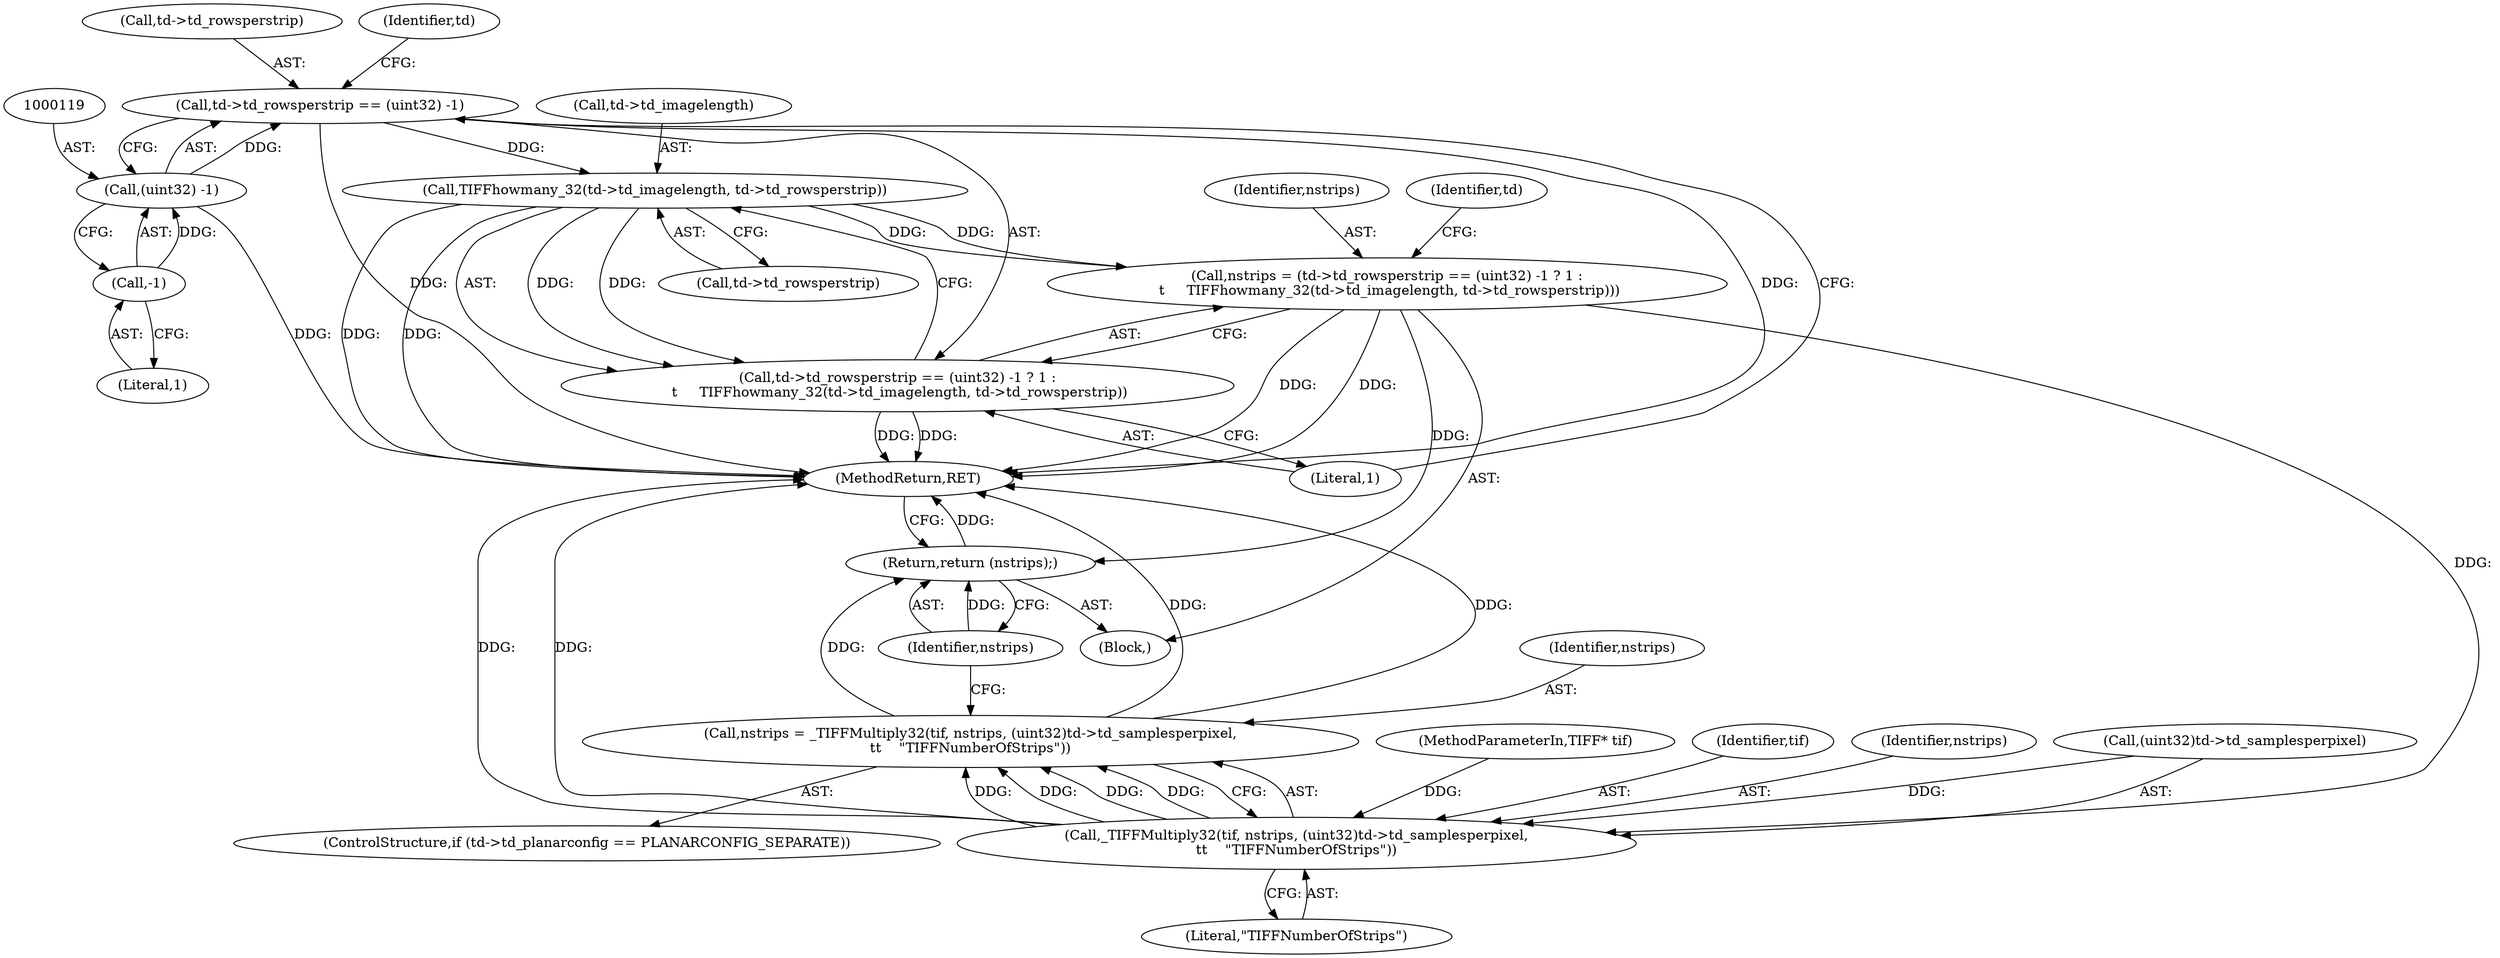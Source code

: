 digraph "0_libtiff_9a72a69e035ee70ff5c41541c8c61cd97990d018_0@pointer" {
"1000114" [label="(Call,td->td_rowsperstrip == (uint32) -1)"];
"1000118" [label="(Call,(uint32) -1)"];
"1000120" [label="(Call,-1)"];
"1000123" [label="(Call,TIFFhowmany_32(td->td_imagelength, td->td_rowsperstrip))"];
"1000111" [label="(Call,nstrips = (td->td_rowsperstrip == (uint32) -1 ? 1 :\n \t     TIFFhowmany_32(td->td_imagelength, td->td_rowsperstrip)))"];
"1000138" [label="(Call,_TIFFMultiply32(tif, nstrips, (uint32)td->td_samplesperpixel,\n\t\t    \"TIFFNumberOfStrips\"))"];
"1000136" [label="(Call,nstrips = _TIFFMultiply32(tif, nstrips, (uint32)td->td_samplesperpixel,\n\t\t    \"TIFFNumberOfStrips\"))"];
"1000147" [label="(Return,return (nstrips);)"];
"1000113" [label="(Call,td->td_rowsperstrip == (uint32) -1 ? 1 :\n \t     TIFFhowmany_32(td->td_imagelength, td->td_rowsperstrip))"];
"1000122" [label="(Literal,1)"];
"1000124" [label="(Call,td->td_imagelength)"];
"1000112" [label="(Identifier,nstrips)"];
"1000136" [label="(Call,nstrips = _TIFFMultiply32(tif, nstrips, (uint32)td->td_samplesperpixel,\n\t\t    \"TIFFNumberOfStrips\"))"];
"1000101" [label="(MethodParameterIn,TIFF* tif)"];
"1000111" [label="(Call,nstrips = (td->td_rowsperstrip == (uint32) -1 ? 1 :\n \t     TIFFhowmany_32(td->td_imagelength, td->td_rowsperstrip)))"];
"1000138" [label="(Call,_TIFFMultiply32(tif, nstrips, (uint32)td->td_samplesperpixel,\n\t\t    \"TIFFNumberOfStrips\"))"];
"1000146" [label="(Literal,\"TIFFNumberOfStrips\")"];
"1000139" [label="(Identifier,tif)"];
"1000133" [label="(Identifier,td)"];
"1000137" [label="(Identifier,nstrips)"];
"1000115" [label="(Call,td->td_rowsperstrip)"];
"1000118" [label="(Call,(uint32) -1)"];
"1000127" [label="(Call,td->td_rowsperstrip)"];
"1000130" [label="(ControlStructure,if (td->td_planarconfig == PLANARCONFIG_SEPARATE))"];
"1000113" [label="(Call,td->td_rowsperstrip == (uint32) -1 ? 1 :\n \t     TIFFhowmany_32(td->td_imagelength, td->td_rowsperstrip))"];
"1000121" [label="(Literal,1)"];
"1000140" [label="(Identifier,nstrips)"];
"1000102" [label="(Block,)"];
"1000147" [label="(Return,return (nstrips);)"];
"1000141" [label="(Call,(uint32)td->td_samplesperpixel)"];
"1000114" [label="(Call,td->td_rowsperstrip == (uint32) -1)"];
"1000148" [label="(Identifier,nstrips)"];
"1000125" [label="(Identifier,td)"];
"1000149" [label="(MethodReturn,RET)"];
"1000120" [label="(Call,-1)"];
"1000123" [label="(Call,TIFFhowmany_32(td->td_imagelength, td->td_rowsperstrip))"];
"1000114" -> "1000113"  [label="AST: "];
"1000114" -> "1000118"  [label="CFG: "];
"1000115" -> "1000114"  [label="AST: "];
"1000118" -> "1000114"  [label="AST: "];
"1000122" -> "1000114"  [label="CFG: "];
"1000125" -> "1000114"  [label="CFG: "];
"1000114" -> "1000149"  [label="DDG: "];
"1000114" -> "1000149"  [label="DDG: "];
"1000118" -> "1000114"  [label="DDG: "];
"1000114" -> "1000123"  [label="DDG: "];
"1000118" -> "1000120"  [label="CFG: "];
"1000119" -> "1000118"  [label="AST: "];
"1000120" -> "1000118"  [label="AST: "];
"1000118" -> "1000149"  [label="DDG: "];
"1000120" -> "1000118"  [label="DDG: "];
"1000120" -> "1000121"  [label="CFG: "];
"1000121" -> "1000120"  [label="AST: "];
"1000123" -> "1000113"  [label="AST: "];
"1000123" -> "1000127"  [label="CFG: "];
"1000124" -> "1000123"  [label="AST: "];
"1000127" -> "1000123"  [label="AST: "];
"1000113" -> "1000123"  [label="CFG: "];
"1000123" -> "1000149"  [label="DDG: "];
"1000123" -> "1000149"  [label="DDG: "];
"1000123" -> "1000111"  [label="DDG: "];
"1000123" -> "1000111"  [label="DDG: "];
"1000123" -> "1000113"  [label="DDG: "];
"1000123" -> "1000113"  [label="DDG: "];
"1000111" -> "1000102"  [label="AST: "];
"1000111" -> "1000113"  [label="CFG: "];
"1000112" -> "1000111"  [label="AST: "];
"1000113" -> "1000111"  [label="AST: "];
"1000133" -> "1000111"  [label="CFG: "];
"1000111" -> "1000149"  [label="DDG: "];
"1000111" -> "1000149"  [label="DDG: "];
"1000111" -> "1000138"  [label="DDG: "];
"1000111" -> "1000147"  [label="DDG: "];
"1000138" -> "1000136"  [label="AST: "];
"1000138" -> "1000146"  [label="CFG: "];
"1000139" -> "1000138"  [label="AST: "];
"1000140" -> "1000138"  [label="AST: "];
"1000141" -> "1000138"  [label="AST: "];
"1000146" -> "1000138"  [label="AST: "];
"1000136" -> "1000138"  [label="CFG: "];
"1000138" -> "1000149"  [label="DDG: "];
"1000138" -> "1000149"  [label="DDG: "];
"1000138" -> "1000136"  [label="DDG: "];
"1000138" -> "1000136"  [label="DDG: "];
"1000138" -> "1000136"  [label="DDG: "];
"1000138" -> "1000136"  [label="DDG: "];
"1000101" -> "1000138"  [label="DDG: "];
"1000141" -> "1000138"  [label="DDG: "];
"1000136" -> "1000130"  [label="AST: "];
"1000137" -> "1000136"  [label="AST: "];
"1000148" -> "1000136"  [label="CFG: "];
"1000136" -> "1000149"  [label="DDG: "];
"1000136" -> "1000149"  [label="DDG: "];
"1000136" -> "1000147"  [label="DDG: "];
"1000147" -> "1000102"  [label="AST: "];
"1000147" -> "1000148"  [label="CFG: "];
"1000148" -> "1000147"  [label="AST: "];
"1000149" -> "1000147"  [label="CFG: "];
"1000147" -> "1000149"  [label="DDG: "];
"1000148" -> "1000147"  [label="DDG: "];
"1000113" -> "1000122"  [label="CFG: "];
"1000122" -> "1000113"  [label="AST: "];
"1000113" -> "1000149"  [label="DDG: "];
"1000113" -> "1000149"  [label="DDG: "];
}
